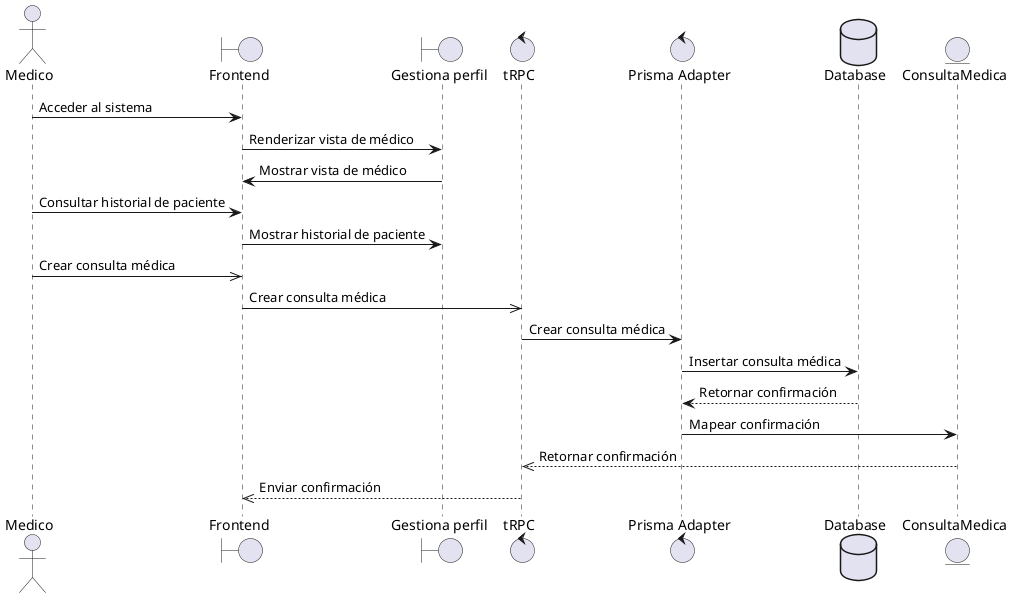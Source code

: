 @startuml

actor Medico
boundary "Frontend" as Frontend
boundary "Gestiona perfil" as ManageView
control tRPC
control "Prisma Adapter" as Prisma
database Database
entity "ConsultaMedica" as ConsultaMedica

Medico -> Frontend: Acceder al sistema
Frontend -> ManageView: Renderizar vista de médico
ManageView -> Frontend: Mostrar vista de médico 
Medico -> Frontend: Consultar historial de paciente
Frontend -> ManageView: Mostrar historial de paciente

Medico ->> Frontend: Crear consulta médica
Frontend ->> tRPC: Crear consulta médica
tRPC -> Prisma: Crear consulta médica
Prisma -> Database: Insertar consulta médica
Database --> Prisma: Retornar confirmación
Prisma -> ConsultaMedica: Mapear confirmación
ConsultaMedica -->> tRPC: Retornar confirmación
tRPC -->> Frontend: Enviar confirmación

@enduml

